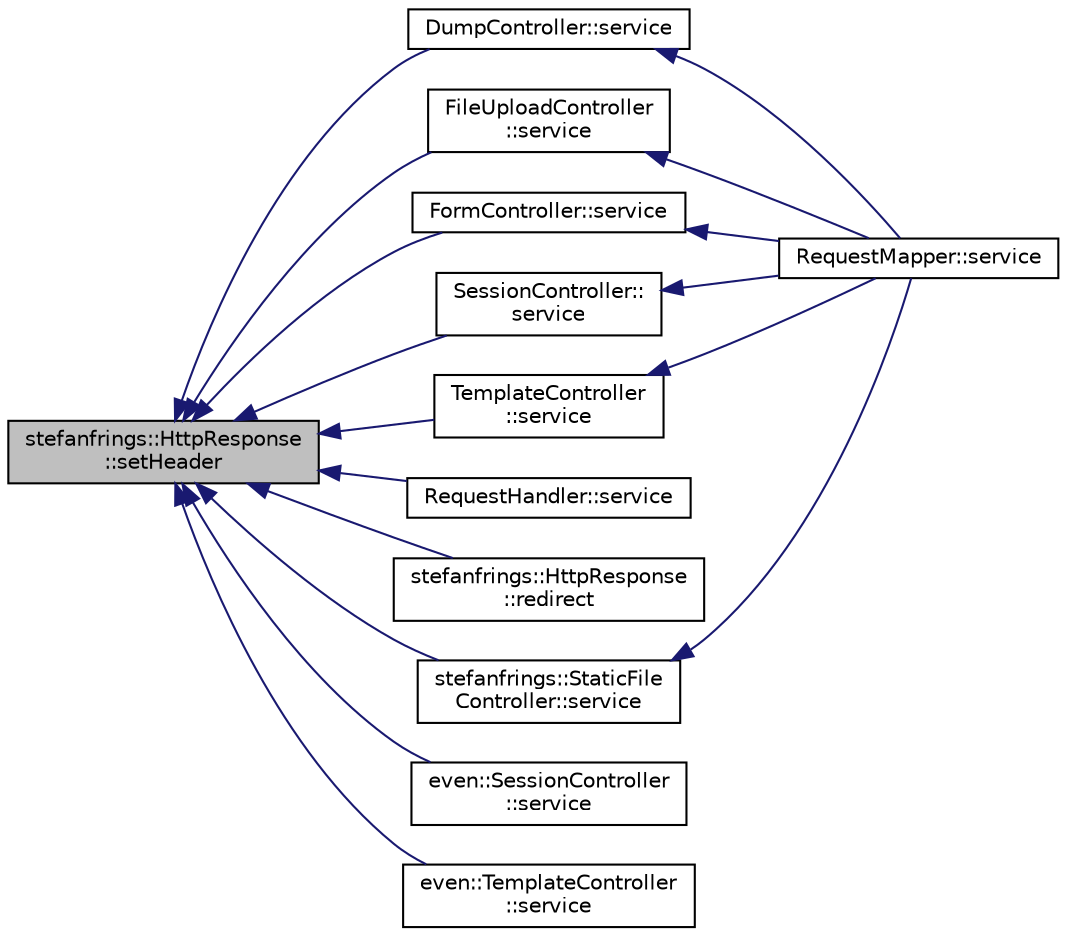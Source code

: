 digraph "stefanfrings::HttpResponse::setHeader"
{
  edge [fontname="Helvetica",fontsize="10",labelfontname="Helvetica",labelfontsize="10"];
  node [fontname="Helvetica",fontsize="10",shape=record];
  rankdir="LR";
  Node33 [label="stefanfrings::HttpResponse\l::setHeader",height=0.2,width=0.4,color="black", fillcolor="grey75", style="filled", fontcolor="black"];
  Node33 -> Node34 [dir="back",color="midnightblue",fontsize="10",style="solid"];
  Node34 [label="DumpController::service",height=0.2,width=0.4,color="black", fillcolor="white", style="filled",URL="$class_dump_controller.html#ab2d5b920d9b2ec9310d2e57ed1e8e32f"];
  Node34 -> Node35 [dir="back",color="midnightblue",fontsize="10",style="solid"];
  Node35 [label="RequestMapper::service",height=0.2,width=0.4,color="black", fillcolor="white", style="filled",URL="$class_request_mapper.html#a5faa3e99e8599b260d2c9ec1479b6419"];
  Node33 -> Node36 [dir="back",color="midnightblue",fontsize="10",style="solid"];
  Node36 [label="FileUploadController\l::service",height=0.2,width=0.4,color="black", fillcolor="white", style="filled",URL="$class_file_upload_controller.html#adfa8811a91e6f1ddf7f28f4d98cb1679"];
  Node36 -> Node35 [dir="back",color="midnightblue",fontsize="10",style="solid"];
  Node33 -> Node37 [dir="back",color="midnightblue",fontsize="10",style="solid"];
  Node37 [label="FormController::service",height=0.2,width=0.4,color="black", fillcolor="white", style="filled",URL="$class_form_controller.html#af327951d82e5b89df6e006c370540b7a"];
  Node37 -> Node35 [dir="back",color="midnightblue",fontsize="10",style="solid"];
  Node33 -> Node38 [dir="back",color="midnightblue",fontsize="10",style="solid"];
  Node38 [label="SessionController::\lservice",height=0.2,width=0.4,color="black", fillcolor="white", style="filled",URL="$class_session_controller.html#a2eb65af29d53ff51d709cc892611d5a9"];
  Node38 -> Node35 [dir="back",color="midnightblue",fontsize="10",style="solid"];
  Node33 -> Node39 [dir="back",color="midnightblue",fontsize="10",style="solid"];
  Node39 [label="TemplateController\l::service",height=0.2,width=0.4,color="black", fillcolor="white", style="filled",URL="$class_template_controller.html#ad34c48cf60094e0deb73aa7145e93eac"];
  Node39 -> Node35 [dir="back",color="midnightblue",fontsize="10",style="solid"];
  Node33 -> Node40 [dir="back",color="midnightblue",fontsize="10",style="solid"];
  Node40 [label="RequestHandler::service",height=0.2,width=0.4,color="black", fillcolor="white", style="filled",URL="$class_request_handler.html#a46dbcda155cd987e45d55b2941dbfd71"];
  Node33 -> Node41 [dir="back",color="midnightblue",fontsize="10",style="solid"];
  Node41 [label="stefanfrings::HttpResponse\l::redirect",height=0.2,width=0.4,color="black", fillcolor="white", style="filled",URL="$classstefanfrings_1_1_http_response.html#afb4d442dd120b515d472aff13074275a"];
  Node33 -> Node42 [dir="back",color="midnightblue",fontsize="10",style="solid"];
  Node42 [label="stefanfrings::StaticFile\lController::service",height=0.2,width=0.4,color="black", fillcolor="white", style="filled",URL="$classstefanfrings_1_1_static_file_controller.html#a88bbd874c62c8335d0775629b22871a1"];
  Node42 -> Node35 [dir="back",color="midnightblue",fontsize="10",style="solid"];
  Node33 -> Node43 [dir="back",color="midnightblue",fontsize="10",style="solid"];
  Node43 [label="even::SessionController\l::service",height=0.2,width=0.4,color="black", fillcolor="white", style="filled",URL="$classeven_1_1_session_controller.html#a2eb65af29d53ff51d709cc892611d5a9"];
  Node33 -> Node44 [dir="back",color="midnightblue",fontsize="10",style="solid"];
  Node44 [label="even::TemplateController\l::service",height=0.2,width=0.4,color="black", fillcolor="white", style="filled",URL="$classeven_1_1_template_controller.html#ad34c48cf60094e0deb73aa7145e93eac"];
}
